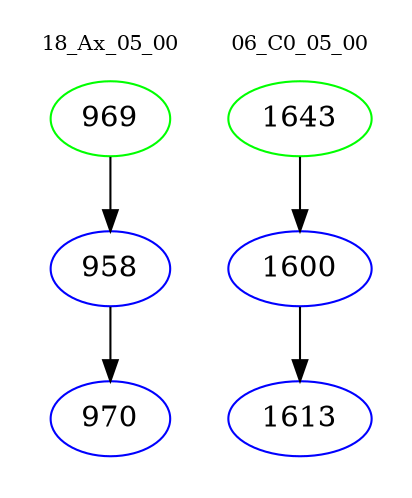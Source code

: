 digraph{
subgraph cluster_0 {
color = white
label = "18_Ax_05_00";
fontsize=10;
T0_969 [label="969", color="green"]
T0_969 -> T0_958 [color="black"]
T0_958 [label="958", color="blue"]
T0_958 -> T0_970 [color="black"]
T0_970 [label="970", color="blue"]
}
subgraph cluster_1 {
color = white
label = "06_C0_05_00";
fontsize=10;
T1_1643 [label="1643", color="green"]
T1_1643 -> T1_1600 [color="black"]
T1_1600 [label="1600", color="blue"]
T1_1600 -> T1_1613 [color="black"]
T1_1613 [label="1613", color="blue"]
}
}
